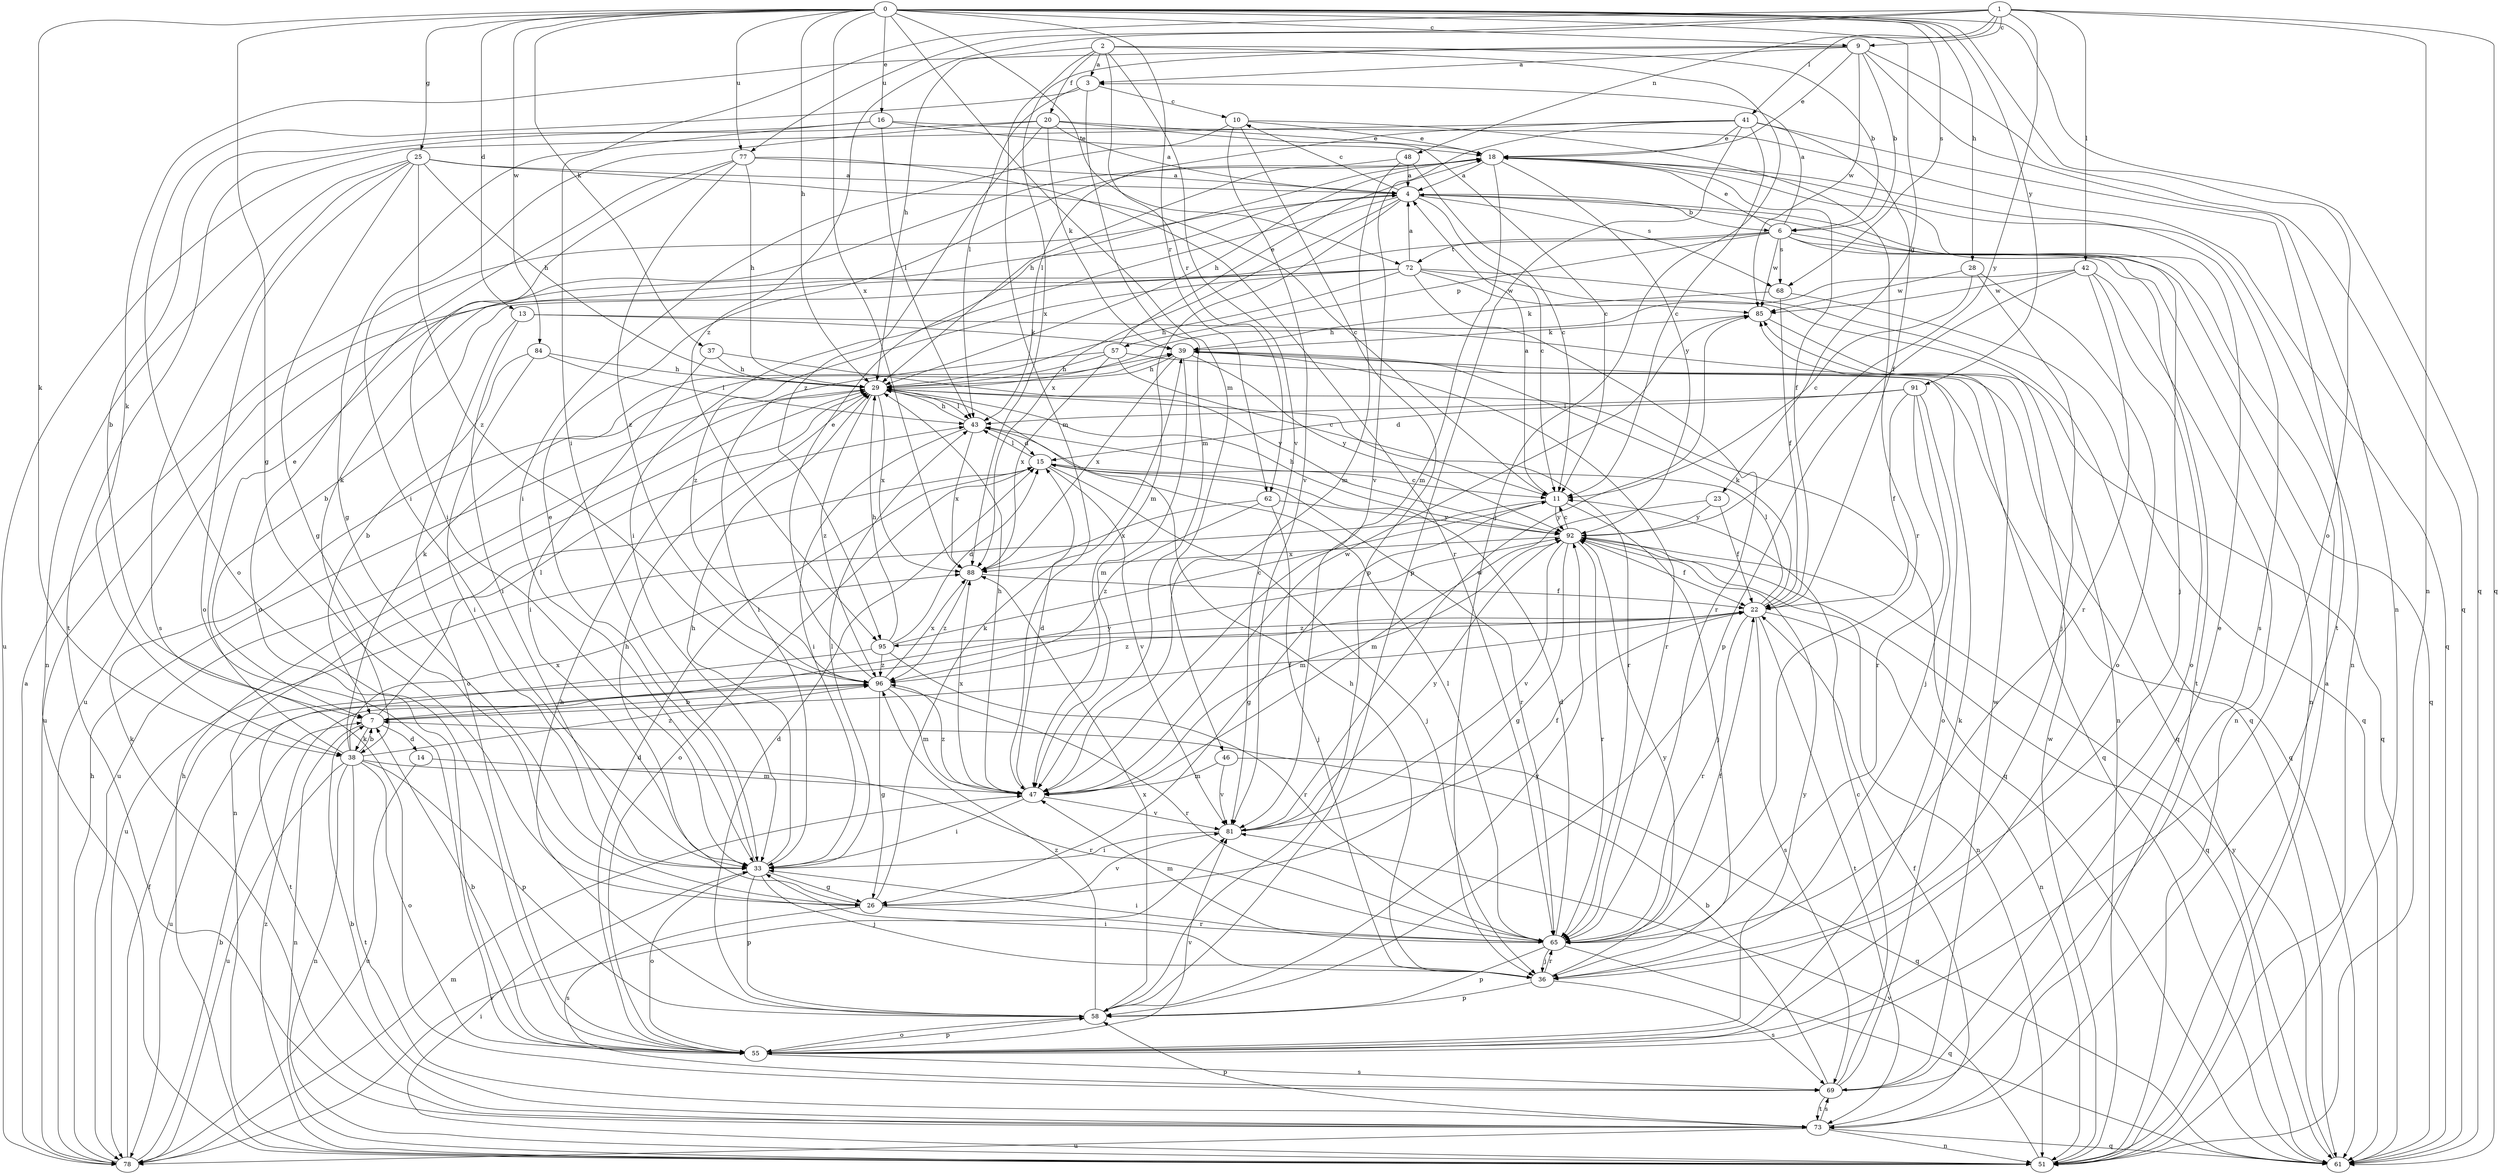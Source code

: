 strict digraph  {
0;
1;
2;
3;
4;
6;
7;
9;
10;
11;
13;
14;
15;
16;
18;
20;
22;
23;
25;
26;
28;
29;
33;
36;
37;
38;
39;
41;
42;
43;
46;
47;
48;
51;
55;
57;
58;
61;
62;
65;
68;
69;
72;
73;
77;
78;
81;
84;
85;
88;
91;
92;
95;
96;
0 -> 9  [label=c];
0 -> 13  [label=d];
0 -> 16  [label=e];
0 -> 23  [label=g];
0 -> 25  [label=g];
0 -> 26  [label=g];
0 -> 28  [label=h];
0 -> 29  [label=h];
0 -> 37  [label=k];
0 -> 38  [label=k];
0 -> 46  [label=m];
0 -> 55  [label=o];
0 -> 61  [label=q];
0 -> 62  [label=r];
0 -> 68  [label=s];
0 -> 72  [label=t];
0 -> 77  [label=u];
0 -> 84  [label=w];
0 -> 88  [label=x];
0 -> 91  [label=y];
1 -> 9  [label=c];
1 -> 33  [label=i];
1 -> 41  [label=l];
1 -> 42  [label=l];
1 -> 48  [label=n];
1 -> 51  [label=n];
1 -> 61  [label=q];
1 -> 77  [label=u];
1 -> 92  [label=y];
1 -> 95  [label=z];
2 -> 3  [label=a];
2 -> 6  [label=b];
2 -> 20  [label=f];
2 -> 29  [label=h];
2 -> 36  [label=j];
2 -> 47  [label=m];
2 -> 62  [label=r];
2 -> 81  [label=v];
3 -> 10  [label=c];
3 -> 43  [label=l];
3 -> 47  [label=m];
3 -> 55  [label=o];
4 -> 6  [label=b];
4 -> 10  [label=c];
4 -> 11  [label=c];
4 -> 33  [label=i];
4 -> 36  [label=j];
4 -> 38  [label=k];
4 -> 47  [label=m];
4 -> 68  [label=s];
4 -> 88  [label=x];
6 -> 3  [label=a];
6 -> 18  [label=e];
6 -> 51  [label=n];
6 -> 57  [label=p];
6 -> 61  [label=q];
6 -> 68  [label=s];
6 -> 72  [label=t];
6 -> 73  [label=t];
6 -> 78  [label=u];
6 -> 85  [label=w];
7 -> 14  [label=d];
7 -> 22  [label=f];
7 -> 38  [label=k];
7 -> 43  [label=l];
7 -> 51  [label=n];
7 -> 92  [label=y];
9 -> 3  [label=a];
9 -> 6  [label=b];
9 -> 18  [label=e];
9 -> 38  [label=k];
9 -> 51  [label=n];
9 -> 61  [label=q];
9 -> 85  [label=w];
9 -> 88  [label=x];
10 -> 18  [label=e];
10 -> 33  [label=i];
10 -> 58  [label=p];
10 -> 65  [label=r];
10 -> 81  [label=v];
11 -> 4  [label=a];
11 -> 26  [label=g];
11 -> 36  [label=j];
11 -> 78  [label=u];
11 -> 92  [label=y];
13 -> 33  [label=i];
13 -> 39  [label=k];
13 -> 55  [label=o];
13 -> 61  [label=q];
14 -> 47  [label=m];
14 -> 78  [label=u];
15 -> 11  [label=c];
15 -> 36  [label=j];
15 -> 43  [label=l];
15 -> 51  [label=n];
15 -> 55  [label=o];
15 -> 65  [label=r];
15 -> 81  [label=v];
16 -> 7  [label=b];
16 -> 18  [label=e];
16 -> 26  [label=g];
16 -> 43  [label=l];
16 -> 61  [label=q];
18 -> 4  [label=a];
18 -> 22  [label=f];
18 -> 29  [label=h];
18 -> 47  [label=m];
18 -> 51  [label=n];
18 -> 69  [label=s];
18 -> 92  [label=y];
20 -> 4  [label=a];
20 -> 11  [label=c];
20 -> 18  [label=e];
20 -> 33  [label=i];
20 -> 39  [label=k];
20 -> 73  [label=t];
20 -> 95  [label=z];
22 -> 39  [label=k];
22 -> 43  [label=l];
22 -> 51  [label=n];
22 -> 65  [label=r];
22 -> 69  [label=s];
22 -> 73  [label=t];
22 -> 95  [label=z];
22 -> 96  [label=z];
23 -> 22  [label=f];
23 -> 47  [label=m];
23 -> 92  [label=y];
25 -> 4  [label=a];
25 -> 11  [label=c];
25 -> 26  [label=g];
25 -> 29  [label=h];
25 -> 51  [label=n];
25 -> 55  [label=o];
25 -> 69  [label=s];
25 -> 96  [label=z];
26 -> 29  [label=h];
26 -> 39  [label=k];
26 -> 65  [label=r];
26 -> 69  [label=s];
26 -> 81  [label=v];
28 -> 11  [label=c];
28 -> 36  [label=j];
28 -> 55  [label=o];
28 -> 85  [label=w];
29 -> 43  [label=l];
29 -> 61  [label=q];
29 -> 65  [label=r];
29 -> 78  [label=u];
29 -> 88  [label=x];
29 -> 96  [label=z];
33 -> 18  [label=e];
33 -> 26  [label=g];
33 -> 29  [label=h];
33 -> 36  [label=j];
33 -> 43  [label=l];
33 -> 55  [label=o];
33 -> 58  [label=p];
36 -> 29  [label=h];
36 -> 33  [label=i];
36 -> 58  [label=p];
36 -> 65  [label=r];
36 -> 69  [label=s];
36 -> 92  [label=y];
37 -> 29  [label=h];
37 -> 33  [label=i];
37 -> 92  [label=y];
38 -> 7  [label=b];
38 -> 18  [label=e];
38 -> 39  [label=k];
38 -> 51  [label=n];
38 -> 55  [label=o];
38 -> 58  [label=p];
38 -> 65  [label=r];
38 -> 73  [label=t];
38 -> 78  [label=u];
38 -> 88  [label=x];
38 -> 96  [label=z];
39 -> 29  [label=h];
39 -> 47  [label=m];
39 -> 61  [label=q];
39 -> 65  [label=r];
39 -> 88  [label=x];
39 -> 92  [label=y];
41 -> 11  [label=c];
41 -> 18  [label=e];
41 -> 22  [label=f];
41 -> 43  [label=l];
41 -> 58  [label=p];
41 -> 73  [label=t];
41 -> 78  [label=u];
41 -> 81  [label=v];
42 -> 29  [label=h];
42 -> 51  [label=n];
42 -> 55  [label=o];
42 -> 58  [label=p];
42 -> 65  [label=r];
42 -> 85  [label=w];
43 -> 15  [label=d];
43 -> 29  [label=h];
43 -> 33  [label=i];
43 -> 88  [label=x];
46 -> 47  [label=m];
46 -> 61  [label=q];
46 -> 81  [label=v];
47 -> 15  [label=d];
47 -> 29  [label=h];
47 -> 33  [label=i];
47 -> 81  [label=v];
47 -> 85  [label=w];
47 -> 88  [label=x];
47 -> 96  [label=z];
48 -> 4  [label=a];
48 -> 11  [label=c];
48 -> 29  [label=h];
48 -> 47  [label=m];
51 -> 4  [label=a];
51 -> 29  [label=h];
51 -> 33  [label=i];
51 -> 81  [label=v];
51 -> 85  [label=w];
51 -> 96  [label=z];
55 -> 7  [label=b];
55 -> 15  [label=d];
55 -> 58  [label=p];
55 -> 69  [label=s];
55 -> 81  [label=v];
55 -> 92  [label=y];
57 -> 11  [label=c];
57 -> 18  [label=e];
57 -> 29  [label=h];
57 -> 33  [label=i];
57 -> 61  [label=q];
57 -> 88  [label=x];
58 -> 15  [label=d];
58 -> 29  [label=h];
58 -> 55  [label=o];
58 -> 88  [label=x];
58 -> 92  [label=y];
58 -> 96  [label=z];
61 -> 92  [label=y];
62 -> 36  [label=j];
62 -> 88  [label=x];
62 -> 92  [label=y];
62 -> 96  [label=z];
65 -> 15  [label=d];
65 -> 22  [label=f];
65 -> 33  [label=i];
65 -> 36  [label=j];
65 -> 43  [label=l];
65 -> 47  [label=m];
65 -> 58  [label=p];
65 -> 61  [label=q];
68 -> 22  [label=f];
68 -> 39  [label=k];
68 -> 61  [label=q];
69 -> 7  [label=b];
69 -> 11  [label=c];
69 -> 18  [label=e];
69 -> 39  [label=k];
69 -> 73  [label=t];
69 -> 85  [label=w];
72 -> 4  [label=a];
72 -> 7  [label=b];
72 -> 29  [label=h];
72 -> 51  [label=n];
72 -> 61  [label=q];
72 -> 65  [label=r];
72 -> 78  [label=u];
72 -> 85  [label=w];
72 -> 96  [label=z];
73 -> 7  [label=b];
73 -> 22  [label=f];
73 -> 39  [label=k];
73 -> 51  [label=n];
73 -> 58  [label=p];
73 -> 61  [label=q];
73 -> 69  [label=s];
73 -> 78  [label=u];
77 -> 4  [label=a];
77 -> 29  [label=h];
77 -> 33  [label=i];
77 -> 55  [label=o];
77 -> 65  [label=r];
77 -> 96  [label=z];
78 -> 4  [label=a];
78 -> 7  [label=b];
78 -> 22  [label=f];
78 -> 29  [label=h];
78 -> 47  [label=m];
78 -> 81  [label=v];
81 -> 22  [label=f];
81 -> 33  [label=i];
81 -> 85  [label=w];
81 -> 92  [label=y];
84 -> 7  [label=b];
84 -> 29  [label=h];
84 -> 33  [label=i];
84 -> 43  [label=l];
85 -> 39  [label=k];
85 -> 61  [label=q];
88 -> 22  [label=f];
88 -> 96  [label=z];
91 -> 15  [label=d];
91 -> 22  [label=f];
91 -> 36  [label=j];
91 -> 43  [label=l];
91 -> 55  [label=o];
91 -> 65  [label=r];
92 -> 11  [label=c];
92 -> 22  [label=f];
92 -> 26  [label=g];
92 -> 29  [label=h];
92 -> 47  [label=m];
92 -> 51  [label=n];
92 -> 61  [label=q];
92 -> 65  [label=r];
92 -> 81  [label=v];
92 -> 88  [label=x];
95 -> 11  [label=c];
95 -> 15  [label=d];
95 -> 29  [label=h];
95 -> 65  [label=r];
95 -> 73  [label=t];
95 -> 96  [label=z];
96 -> 7  [label=b];
96 -> 18  [label=e];
96 -> 26  [label=g];
96 -> 47  [label=m];
96 -> 65  [label=r];
96 -> 78  [label=u];
96 -> 88  [label=x];
}
